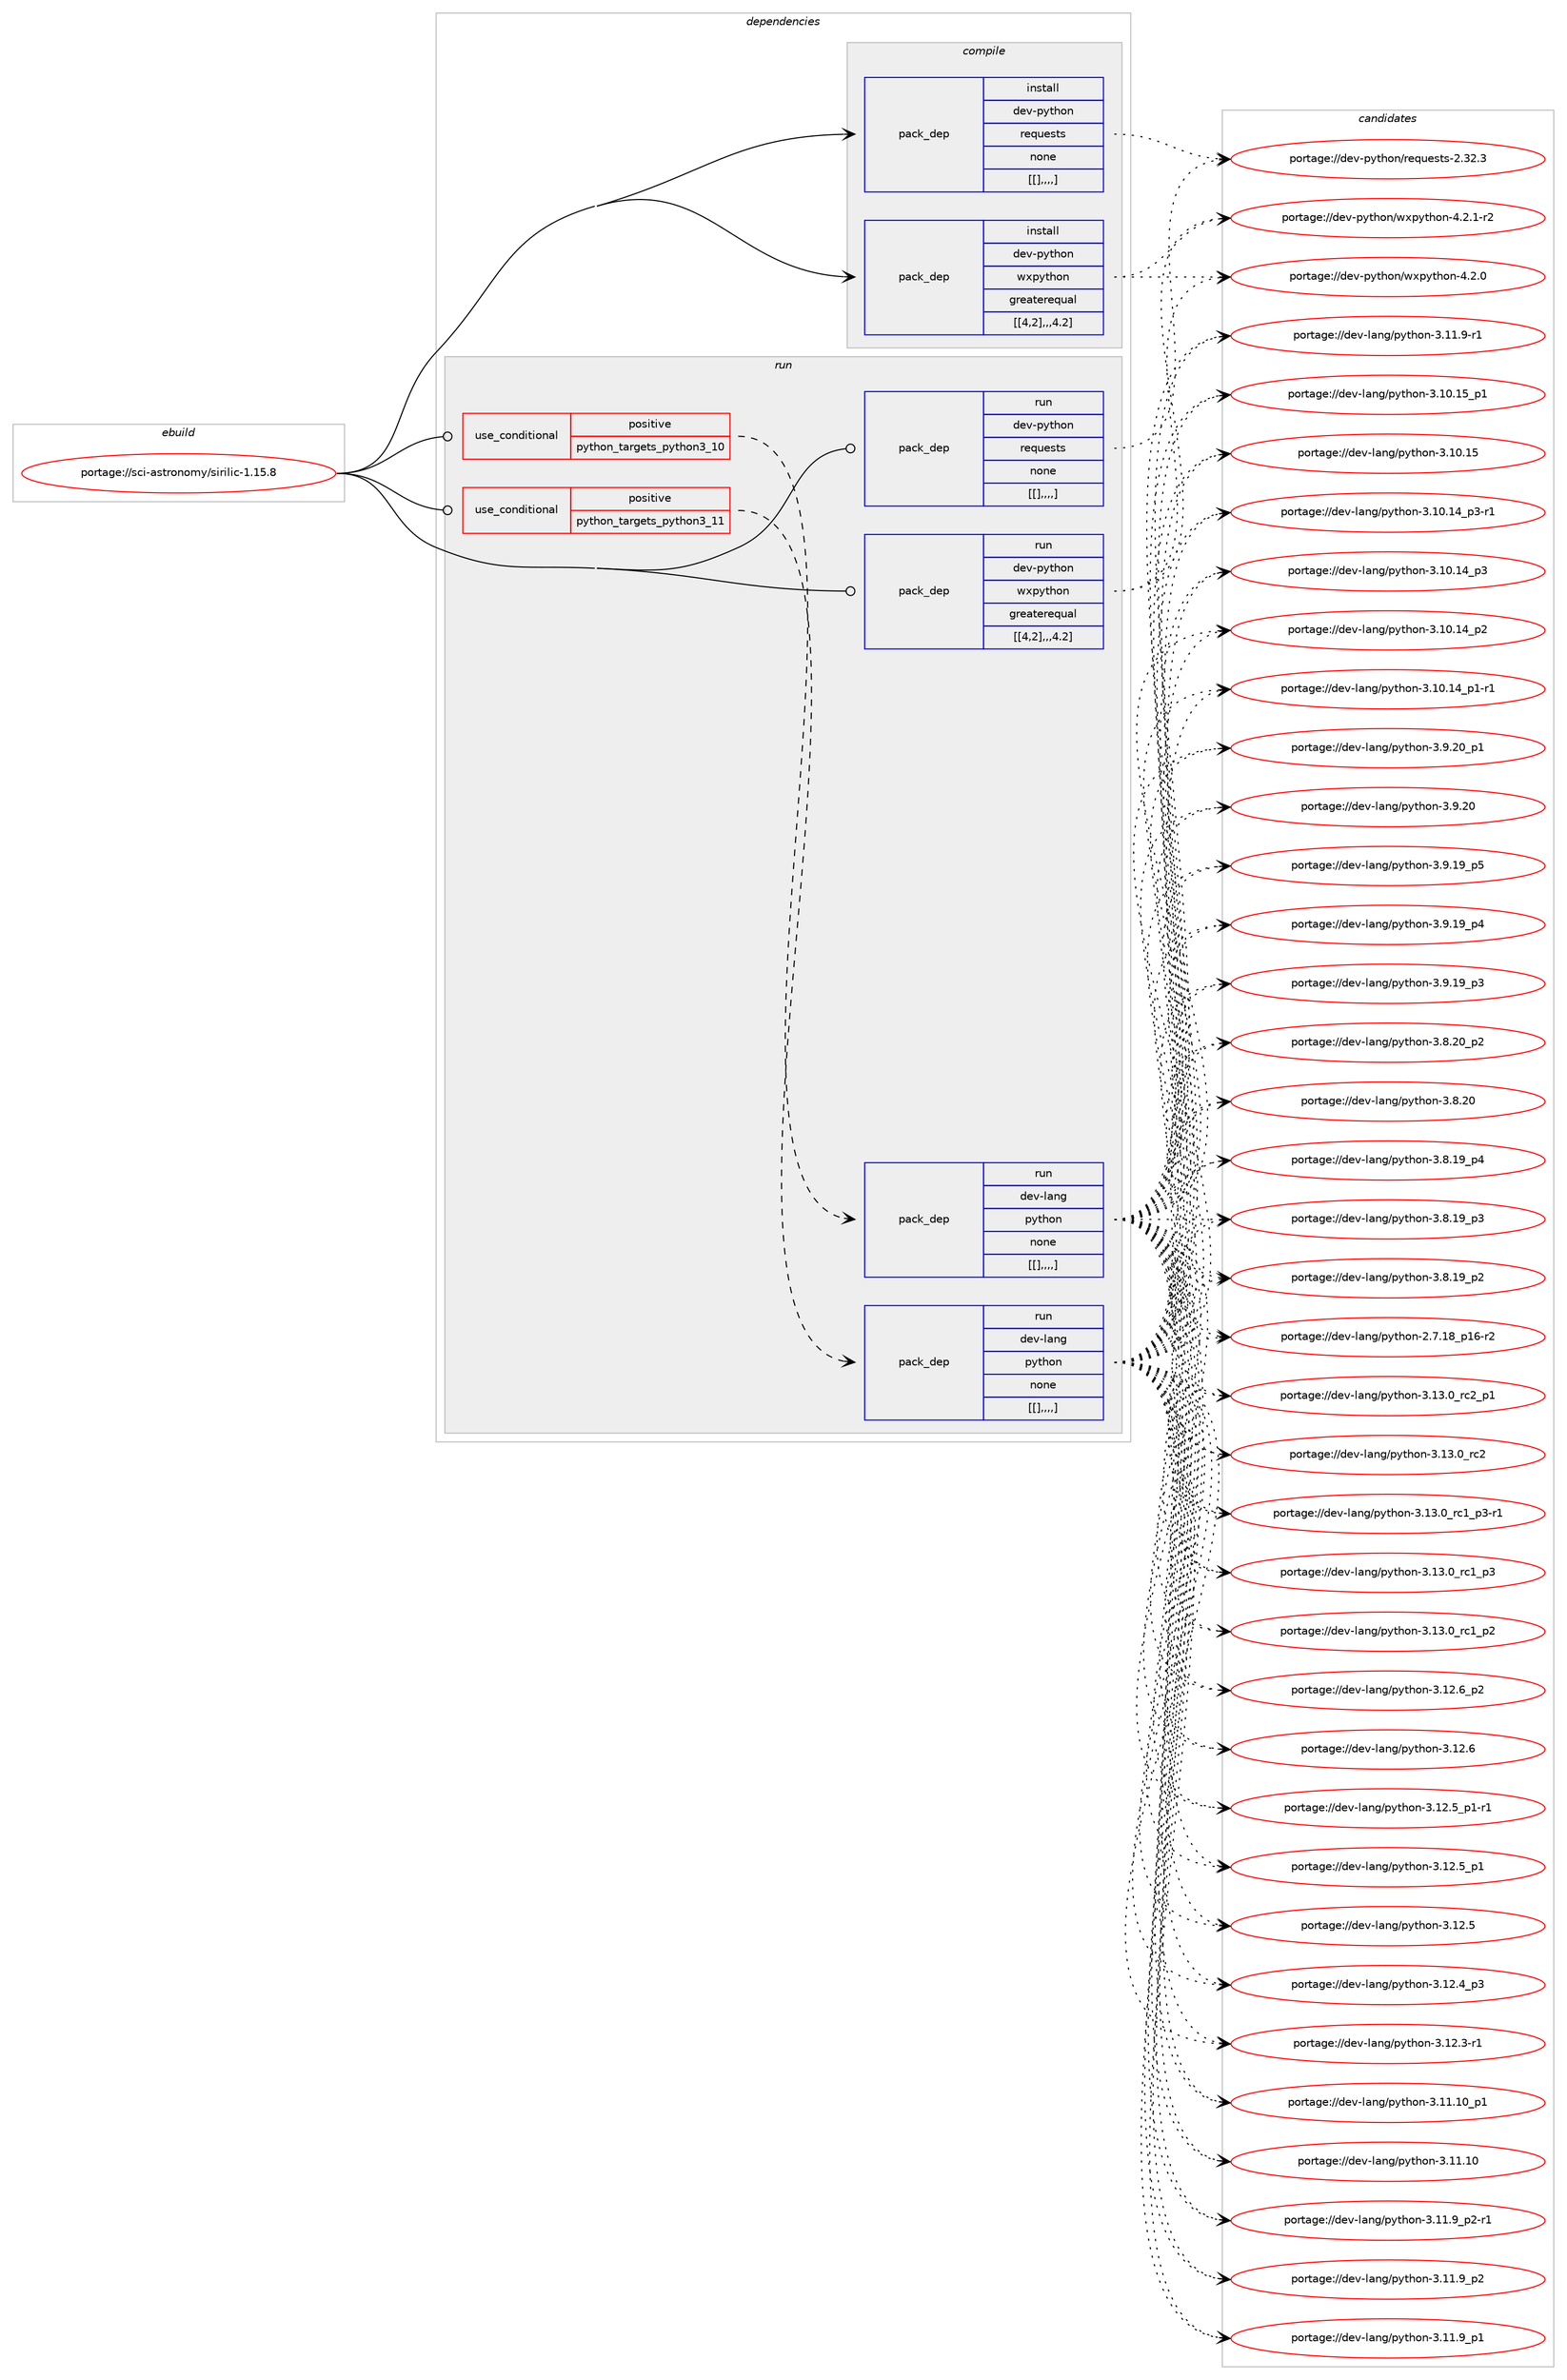 digraph prolog {

# *************
# Graph options
# *************

newrank=true;
concentrate=true;
compound=true;
graph [rankdir=LR,fontname=Helvetica,fontsize=10,ranksep=1.5];#, ranksep=2.5, nodesep=0.2];
edge  [arrowhead=vee];
node  [fontname=Helvetica,fontsize=10];

# **********
# The ebuild
# **********

subgraph cluster_leftcol {
color=gray;
label=<<i>ebuild</i>>;
id [label="portage://sci-astronomy/sirilic-1.15.8", color=red, width=4, href="../sci-astronomy/sirilic-1.15.8.svg"];
}

# ****************
# The dependencies
# ****************

subgraph cluster_midcol {
color=gray;
label=<<i>dependencies</i>>;
subgraph cluster_compile {
fillcolor="#eeeeee";
style=filled;
label=<<i>compile</i>>;
subgraph pack291254 {
dependency401323 [label=<<TABLE BORDER="0" CELLBORDER="1" CELLSPACING="0" CELLPADDING="4" WIDTH="220"><TR><TD ROWSPAN="6" CELLPADDING="30">pack_dep</TD></TR><TR><TD WIDTH="110">install</TD></TR><TR><TD>dev-python</TD></TR><TR><TD>requests</TD></TR><TR><TD>none</TD></TR><TR><TD>[[],,,,]</TD></TR></TABLE>>, shape=none, color=blue];
}
id:e -> dependency401323:w [weight=20,style="solid",arrowhead="vee"];
subgraph pack291255 {
dependency401324 [label=<<TABLE BORDER="0" CELLBORDER="1" CELLSPACING="0" CELLPADDING="4" WIDTH="220"><TR><TD ROWSPAN="6" CELLPADDING="30">pack_dep</TD></TR><TR><TD WIDTH="110">install</TD></TR><TR><TD>dev-python</TD></TR><TR><TD>wxpython</TD></TR><TR><TD>greaterequal</TD></TR><TR><TD>[[4,2],,,4.2]</TD></TR></TABLE>>, shape=none, color=blue];
}
id:e -> dependency401324:w [weight=20,style="solid",arrowhead="vee"];
}
subgraph cluster_compileandrun {
fillcolor="#eeeeee";
style=filled;
label=<<i>compile and run</i>>;
}
subgraph cluster_run {
fillcolor="#eeeeee";
style=filled;
label=<<i>run</i>>;
subgraph cond107229 {
dependency401325 [label=<<TABLE BORDER="0" CELLBORDER="1" CELLSPACING="0" CELLPADDING="4"><TR><TD ROWSPAN="3" CELLPADDING="10">use_conditional</TD></TR><TR><TD>positive</TD></TR><TR><TD>python_targets_python3_10</TD></TR></TABLE>>, shape=none, color=red];
subgraph pack291256 {
dependency401326 [label=<<TABLE BORDER="0" CELLBORDER="1" CELLSPACING="0" CELLPADDING="4" WIDTH="220"><TR><TD ROWSPAN="6" CELLPADDING="30">pack_dep</TD></TR><TR><TD WIDTH="110">run</TD></TR><TR><TD>dev-lang</TD></TR><TR><TD>python</TD></TR><TR><TD>none</TD></TR><TR><TD>[[],,,,]</TD></TR></TABLE>>, shape=none, color=blue];
}
dependency401325:e -> dependency401326:w [weight=20,style="dashed",arrowhead="vee"];
}
id:e -> dependency401325:w [weight=20,style="solid",arrowhead="odot"];
subgraph cond107230 {
dependency401327 [label=<<TABLE BORDER="0" CELLBORDER="1" CELLSPACING="0" CELLPADDING="4"><TR><TD ROWSPAN="3" CELLPADDING="10">use_conditional</TD></TR><TR><TD>positive</TD></TR><TR><TD>python_targets_python3_11</TD></TR></TABLE>>, shape=none, color=red];
subgraph pack291257 {
dependency401328 [label=<<TABLE BORDER="0" CELLBORDER="1" CELLSPACING="0" CELLPADDING="4" WIDTH="220"><TR><TD ROWSPAN="6" CELLPADDING="30">pack_dep</TD></TR><TR><TD WIDTH="110">run</TD></TR><TR><TD>dev-lang</TD></TR><TR><TD>python</TD></TR><TR><TD>none</TD></TR><TR><TD>[[],,,,]</TD></TR></TABLE>>, shape=none, color=blue];
}
dependency401327:e -> dependency401328:w [weight=20,style="dashed",arrowhead="vee"];
}
id:e -> dependency401327:w [weight=20,style="solid",arrowhead="odot"];
subgraph pack291258 {
dependency401329 [label=<<TABLE BORDER="0" CELLBORDER="1" CELLSPACING="0" CELLPADDING="4" WIDTH="220"><TR><TD ROWSPAN="6" CELLPADDING="30">pack_dep</TD></TR><TR><TD WIDTH="110">run</TD></TR><TR><TD>dev-python</TD></TR><TR><TD>requests</TD></TR><TR><TD>none</TD></TR><TR><TD>[[],,,,]</TD></TR></TABLE>>, shape=none, color=blue];
}
id:e -> dependency401329:w [weight=20,style="solid",arrowhead="odot"];
subgraph pack291259 {
dependency401330 [label=<<TABLE BORDER="0" CELLBORDER="1" CELLSPACING="0" CELLPADDING="4" WIDTH="220"><TR><TD ROWSPAN="6" CELLPADDING="30">pack_dep</TD></TR><TR><TD WIDTH="110">run</TD></TR><TR><TD>dev-python</TD></TR><TR><TD>wxpython</TD></TR><TR><TD>greaterequal</TD></TR><TR><TD>[[4,2],,,4.2]</TD></TR></TABLE>>, shape=none, color=blue];
}
id:e -> dependency401330:w [weight=20,style="solid",arrowhead="odot"];
}
}

# **************
# The candidates
# **************

subgraph cluster_choices {
rank=same;
color=gray;
label=<<i>candidates</i>>;

subgraph choice291254 {
color=black;
nodesep=1;
choice100101118451121211161041111104711410111311710111511611545504651504651 [label="portage://dev-python/requests-2.32.3", color=red, width=4,href="../dev-python/requests-2.32.3.svg"];
dependency401323:e -> choice100101118451121211161041111104711410111311710111511611545504651504651:w [style=dotted,weight="100"];
}
subgraph choice291255 {
color=black;
nodesep=1;
choice10010111845112121116104111110471191201121211161041111104552465046494511450 [label="portage://dev-python/wxpython-4.2.1-r2", color=red, width=4,href="../dev-python/wxpython-4.2.1-r2.svg"];
choice1001011184511212111610411111047119120112121116104111110455246504648 [label="portage://dev-python/wxpython-4.2.0", color=red, width=4,href="../dev-python/wxpython-4.2.0.svg"];
dependency401324:e -> choice10010111845112121116104111110471191201121211161041111104552465046494511450:w [style=dotted,weight="100"];
dependency401324:e -> choice1001011184511212111610411111047119120112121116104111110455246504648:w [style=dotted,weight="100"];
}
subgraph choice291256 {
color=black;
nodesep=1;
choice100101118451089711010347112121116104111110455146495146489511499509511249 [label="portage://dev-lang/python-3.13.0_rc2_p1", color=red, width=4,href="../dev-lang/python-3.13.0_rc2_p1.svg"];
choice10010111845108971101034711212111610411111045514649514648951149950 [label="portage://dev-lang/python-3.13.0_rc2", color=red, width=4,href="../dev-lang/python-3.13.0_rc2.svg"];
choice1001011184510897110103471121211161041111104551464951464895114994995112514511449 [label="portage://dev-lang/python-3.13.0_rc1_p3-r1", color=red, width=4,href="../dev-lang/python-3.13.0_rc1_p3-r1.svg"];
choice100101118451089711010347112121116104111110455146495146489511499499511251 [label="portage://dev-lang/python-3.13.0_rc1_p3", color=red, width=4,href="../dev-lang/python-3.13.0_rc1_p3.svg"];
choice100101118451089711010347112121116104111110455146495146489511499499511250 [label="portage://dev-lang/python-3.13.0_rc1_p2", color=red, width=4,href="../dev-lang/python-3.13.0_rc1_p2.svg"];
choice100101118451089711010347112121116104111110455146495046549511250 [label="portage://dev-lang/python-3.12.6_p2", color=red, width=4,href="../dev-lang/python-3.12.6_p2.svg"];
choice10010111845108971101034711212111610411111045514649504654 [label="portage://dev-lang/python-3.12.6", color=red, width=4,href="../dev-lang/python-3.12.6.svg"];
choice1001011184510897110103471121211161041111104551464950465395112494511449 [label="portage://dev-lang/python-3.12.5_p1-r1", color=red, width=4,href="../dev-lang/python-3.12.5_p1-r1.svg"];
choice100101118451089711010347112121116104111110455146495046539511249 [label="portage://dev-lang/python-3.12.5_p1", color=red, width=4,href="../dev-lang/python-3.12.5_p1.svg"];
choice10010111845108971101034711212111610411111045514649504653 [label="portage://dev-lang/python-3.12.5", color=red, width=4,href="../dev-lang/python-3.12.5.svg"];
choice100101118451089711010347112121116104111110455146495046529511251 [label="portage://dev-lang/python-3.12.4_p3", color=red, width=4,href="../dev-lang/python-3.12.4_p3.svg"];
choice100101118451089711010347112121116104111110455146495046514511449 [label="portage://dev-lang/python-3.12.3-r1", color=red, width=4,href="../dev-lang/python-3.12.3-r1.svg"];
choice10010111845108971101034711212111610411111045514649494649489511249 [label="portage://dev-lang/python-3.11.10_p1", color=red, width=4,href="../dev-lang/python-3.11.10_p1.svg"];
choice1001011184510897110103471121211161041111104551464949464948 [label="portage://dev-lang/python-3.11.10", color=red, width=4,href="../dev-lang/python-3.11.10.svg"];
choice1001011184510897110103471121211161041111104551464949465795112504511449 [label="portage://dev-lang/python-3.11.9_p2-r1", color=red, width=4,href="../dev-lang/python-3.11.9_p2-r1.svg"];
choice100101118451089711010347112121116104111110455146494946579511250 [label="portage://dev-lang/python-3.11.9_p2", color=red, width=4,href="../dev-lang/python-3.11.9_p2.svg"];
choice100101118451089711010347112121116104111110455146494946579511249 [label="portage://dev-lang/python-3.11.9_p1", color=red, width=4,href="../dev-lang/python-3.11.9_p1.svg"];
choice100101118451089711010347112121116104111110455146494946574511449 [label="portage://dev-lang/python-3.11.9-r1", color=red, width=4,href="../dev-lang/python-3.11.9-r1.svg"];
choice10010111845108971101034711212111610411111045514649484649539511249 [label="portage://dev-lang/python-3.10.15_p1", color=red, width=4,href="../dev-lang/python-3.10.15_p1.svg"];
choice1001011184510897110103471121211161041111104551464948464953 [label="portage://dev-lang/python-3.10.15", color=red, width=4,href="../dev-lang/python-3.10.15.svg"];
choice100101118451089711010347112121116104111110455146494846495295112514511449 [label="portage://dev-lang/python-3.10.14_p3-r1", color=red, width=4,href="../dev-lang/python-3.10.14_p3-r1.svg"];
choice10010111845108971101034711212111610411111045514649484649529511251 [label="portage://dev-lang/python-3.10.14_p3", color=red, width=4,href="../dev-lang/python-3.10.14_p3.svg"];
choice10010111845108971101034711212111610411111045514649484649529511250 [label="portage://dev-lang/python-3.10.14_p2", color=red, width=4,href="../dev-lang/python-3.10.14_p2.svg"];
choice100101118451089711010347112121116104111110455146494846495295112494511449 [label="portage://dev-lang/python-3.10.14_p1-r1", color=red, width=4,href="../dev-lang/python-3.10.14_p1-r1.svg"];
choice100101118451089711010347112121116104111110455146574650489511249 [label="portage://dev-lang/python-3.9.20_p1", color=red, width=4,href="../dev-lang/python-3.9.20_p1.svg"];
choice10010111845108971101034711212111610411111045514657465048 [label="portage://dev-lang/python-3.9.20", color=red, width=4,href="../dev-lang/python-3.9.20.svg"];
choice100101118451089711010347112121116104111110455146574649579511253 [label="portage://dev-lang/python-3.9.19_p5", color=red, width=4,href="../dev-lang/python-3.9.19_p5.svg"];
choice100101118451089711010347112121116104111110455146574649579511252 [label="portage://dev-lang/python-3.9.19_p4", color=red, width=4,href="../dev-lang/python-3.9.19_p4.svg"];
choice100101118451089711010347112121116104111110455146574649579511251 [label="portage://dev-lang/python-3.9.19_p3", color=red, width=4,href="../dev-lang/python-3.9.19_p3.svg"];
choice100101118451089711010347112121116104111110455146564650489511250 [label="portage://dev-lang/python-3.8.20_p2", color=red, width=4,href="../dev-lang/python-3.8.20_p2.svg"];
choice10010111845108971101034711212111610411111045514656465048 [label="portage://dev-lang/python-3.8.20", color=red, width=4,href="../dev-lang/python-3.8.20.svg"];
choice100101118451089711010347112121116104111110455146564649579511252 [label="portage://dev-lang/python-3.8.19_p4", color=red, width=4,href="../dev-lang/python-3.8.19_p4.svg"];
choice100101118451089711010347112121116104111110455146564649579511251 [label="portage://dev-lang/python-3.8.19_p3", color=red, width=4,href="../dev-lang/python-3.8.19_p3.svg"];
choice100101118451089711010347112121116104111110455146564649579511250 [label="portage://dev-lang/python-3.8.19_p2", color=red, width=4,href="../dev-lang/python-3.8.19_p2.svg"];
choice100101118451089711010347112121116104111110455046554649569511249544511450 [label="portage://dev-lang/python-2.7.18_p16-r2", color=red, width=4,href="../dev-lang/python-2.7.18_p16-r2.svg"];
dependency401326:e -> choice100101118451089711010347112121116104111110455146495146489511499509511249:w [style=dotted,weight="100"];
dependency401326:e -> choice10010111845108971101034711212111610411111045514649514648951149950:w [style=dotted,weight="100"];
dependency401326:e -> choice1001011184510897110103471121211161041111104551464951464895114994995112514511449:w [style=dotted,weight="100"];
dependency401326:e -> choice100101118451089711010347112121116104111110455146495146489511499499511251:w [style=dotted,weight="100"];
dependency401326:e -> choice100101118451089711010347112121116104111110455146495146489511499499511250:w [style=dotted,weight="100"];
dependency401326:e -> choice100101118451089711010347112121116104111110455146495046549511250:w [style=dotted,weight="100"];
dependency401326:e -> choice10010111845108971101034711212111610411111045514649504654:w [style=dotted,weight="100"];
dependency401326:e -> choice1001011184510897110103471121211161041111104551464950465395112494511449:w [style=dotted,weight="100"];
dependency401326:e -> choice100101118451089711010347112121116104111110455146495046539511249:w [style=dotted,weight="100"];
dependency401326:e -> choice10010111845108971101034711212111610411111045514649504653:w [style=dotted,weight="100"];
dependency401326:e -> choice100101118451089711010347112121116104111110455146495046529511251:w [style=dotted,weight="100"];
dependency401326:e -> choice100101118451089711010347112121116104111110455146495046514511449:w [style=dotted,weight="100"];
dependency401326:e -> choice10010111845108971101034711212111610411111045514649494649489511249:w [style=dotted,weight="100"];
dependency401326:e -> choice1001011184510897110103471121211161041111104551464949464948:w [style=dotted,weight="100"];
dependency401326:e -> choice1001011184510897110103471121211161041111104551464949465795112504511449:w [style=dotted,weight="100"];
dependency401326:e -> choice100101118451089711010347112121116104111110455146494946579511250:w [style=dotted,weight="100"];
dependency401326:e -> choice100101118451089711010347112121116104111110455146494946579511249:w [style=dotted,weight="100"];
dependency401326:e -> choice100101118451089711010347112121116104111110455146494946574511449:w [style=dotted,weight="100"];
dependency401326:e -> choice10010111845108971101034711212111610411111045514649484649539511249:w [style=dotted,weight="100"];
dependency401326:e -> choice1001011184510897110103471121211161041111104551464948464953:w [style=dotted,weight="100"];
dependency401326:e -> choice100101118451089711010347112121116104111110455146494846495295112514511449:w [style=dotted,weight="100"];
dependency401326:e -> choice10010111845108971101034711212111610411111045514649484649529511251:w [style=dotted,weight="100"];
dependency401326:e -> choice10010111845108971101034711212111610411111045514649484649529511250:w [style=dotted,weight="100"];
dependency401326:e -> choice100101118451089711010347112121116104111110455146494846495295112494511449:w [style=dotted,weight="100"];
dependency401326:e -> choice100101118451089711010347112121116104111110455146574650489511249:w [style=dotted,weight="100"];
dependency401326:e -> choice10010111845108971101034711212111610411111045514657465048:w [style=dotted,weight="100"];
dependency401326:e -> choice100101118451089711010347112121116104111110455146574649579511253:w [style=dotted,weight="100"];
dependency401326:e -> choice100101118451089711010347112121116104111110455146574649579511252:w [style=dotted,weight="100"];
dependency401326:e -> choice100101118451089711010347112121116104111110455146574649579511251:w [style=dotted,weight="100"];
dependency401326:e -> choice100101118451089711010347112121116104111110455146564650489511250:w [style=dotted,weight="100"];
dependency401326:e -> choice10010111845108971101034711212111610411111045514656465048:w [style=dotted,weight="100"];
dependency401326:e -> choice100101118451089711010347112121116104111110455146564649579511252:w [style=dotted,weight="100"];
dependency401326:e -> choice100101118451089711010347112121116104111110455146564649579511251:w [style=dotted,weight="100"];
dependency401326:e -> choice100101118451089711010347112121116104111110455146564649579511250:w [style=dotted,weight="100"];
dependency401326:e -> choice100101118451089711010347112121116104111110455046554649569511249544511450:w [style=dotted,weight="100"];
}
subgraph choice291257 {
color=black;
nodesep=1;
choice100101118451089711010347112121116104111110455146495146489511499509511249 [label="portage://dev-lang/python-3.13.0_rc2_p1", color=red, width=4,href="../dev-lang/python-3.13.0_rc2_p1.svg"];
choice10010111845108971101034711212111610411111045514649514648951149950 [label="portage://dev-lang/python-3.13.0_rc2", color=red, width=4,href="../dev-lang/python-3.13.0_rc2.svg"];
choice1001011184510897110103471121211161041111104551464951464895114994995112514511449 [label="portage://dev-lang/python-3.13.0_rc1_p3-r1", color=red, width=4,href="../dev-lang/python-3.13.0_rc1_p3-r1.svg"];
choice100101118451089711010347112121116104111110455146495146489511499499511251 [label="portage://dev-lang/python-3.13.0_rc1_p3", color=red, width=4,href="../dev-lang/python-3.13.0_rc1_p3.svg"];
choice100101118451089711010347112121116104111110455146495146489511499499511250 [label="portage://dev-lang/python-3.13.0_rc1_p2", color=red, width=4,href="../dev-lang/python-3.13.0_rc1_p2.svg"];
choice100101118451089711010347112121116104111110455146495046549511250 [label="portage://dev-lang/python-3.12.6_p2", color=red, width=4,href="../dev-lang/python-3.12.6_p2.svg"];
choice10010111845108971101034711212111610411111045514649504654 [label="portage://dev-lang/python-3.12.6", color=red, width=4,href="../dev-lang/python-3.12.6.svg"];
choice1001011184510897110103471121211161041111104551464950465395112494511449 [label="portage://dev-lang/python-3.12.5_p1-r1", color=red, width=4,href="../dev-lang/python-3.12.5_p1-r1.svg"];
choice100101118451089711010347112121116104111110455146495046539511249 [label="portage://dev-lang/python-3.12.5_p1", color=red, width=4,href="../dev-lang/python-3.12.5_p1.svg"];
choice10010111845108971101034711212111610411111045514649504653 [label="portage://dev-lang/python-3.12.5", color=red, width=4,href="../dev-lang/python-3.12.5.svg"];
choice100101118451089711010347112121116104111110455146495046529511251 [label="portage://dev-lang/python-3.12.4_p3", color=red, width=4,href="../dev-lang/python-3.12.4_p3.svg"];
choice100101118451089711010347112121116104111110455146495046514511449 [label="portage://dev-lang/python-3.12.3-r1", color=red, width=4,href="../dev-lang/python-3.12.3-r1.svg"];
choice10010111845108971101034711212111610411111045514649494649489511249 [label="portage://dev-lang/python-3.11.10_p1", color=red, width=4,href="../dev-lang/python-3.11.10_p1.svg"];
choice1001011184510897110103471121211161041111104551464949464948 [label="portage://dev-lang/python-3.11.10", color=red, width=4,href="../dev-lang/python-3.11.10.svg"];
choice1001011184510897110103471121211161041111104551464949465795112504511449 [label="portage://dev-lang/python-3.11.9_p2-r1", color=red, width=4,href="../dev-lang/python-3.11.9_p2-r1.svg"];
choice100101118451089711010347112121116104111110455146494946579511250 [label="portage://dev-lang/python-3.11.9_p2", color=red, width=4,href="../dev-lang/python-3.11.9_p2.svg"];
choice100101118451089711010347112121116104111110455146494946579511249 [label="portage://dev-lang/python-3.11.9_p1", color=red, width=4,href="../dev-lang/python-3.11.9_p1.svg"];
choice100101118451089711010347112121116104111110455146494946574511449 [label="portage://dev-lang/python-3.11.9-r1", color=red, width=4,href="../dev-lang/python-3.11.9-r1.svg"];
choice10010111845108971101034711212111610411111045514649484649539511249 [label="portage://dev-lang/python-3.10.15_p1", color=red, width=4,href="../dev-lang/python-3.10.15_p1.svg"];
choice1001011184510897110103471121211161041111104551464948464953 [label="portage://dev-lang/python-3.10.15", color=red, width=4,href="../dev-lang/python-3.10.15.svg"];
choice100101118451089711010347112121116104111110455146494846495295112514511449 [label="portage://dev-lang/python-3.10.14_p3-r1", color=red, width=4,href="../dev-lang/python-3.10.14_p3-r1.svg"];
choice10010111845108971101034711212111610411111045514649484649529511251 [label="portage://dev-lang/python-3.10.14_p3", color=red, width=4,href="../dev-lang/python-3.10.14_p3.svg"];
choice10010111845108971101034711212111610411111045514649484649529511250 [label="portage://dev-lang/python-3.10.14_p2", color=red, width=4,href="../dev-lang/python-3.10.14_p2.svg"];
choice100101118451089711010347112121116104111110455146494846495295112494511449 [label="portage://dev-lang/python-3.10.14_p1-r1", color=red, width=4,href="../dev-lang/python-3.10.14_p1-r1.svg"];
choice100101118451089711010347112121116104111110455146574650489511249 [label="portage://dev-lang/python-3.9.20_p1", color=red, width=4,href="../dev-lang/python-3.9.20_p1.svg"];
choice10010111845108971101034711212111610411111045514657465048 [label="portage://dev-lang/python-3.9.20", color=red, width=4,href="../dev-lang/python-3.9.20.svg"];
choice100101118451089711010347112121116104111110455146574649579511253 [label="portage://dev-lang/python-3.9.19_p5", color=red, width=4,href="../dev-lang/python-3.9.19_p5.svg"];
choice100101118451089711010347112121116104111110455146574649579511252 [label="portage://dev-lang/python-3.9.19_p4", color=red, width=4,href="../dev-lang/python-3.9.19_p4.svg"];
choice100101118451089711010347112121116104111110455146574649579511251 [label="portage://dev-lang/python-3.9.19_p3", color=red, width=4,href="../dev-lang/python-3.9.19_p3.svg"];
choice100101118451089711010347112121116104111110455146564650489511250 [label="portage://dev-lang/python-3.8.20_p2", color=red, width=4,href="../dev-lang/python-3.8.20_p2.svg"];
choice10010111845108971101034711212111610411111045514656465048 [label="portage://dev-lang/python-3.8.20", color=red, width=4,href="../dev-lang/python-3.8.20.svg"];
choice100101118451089711010347112121116104111110455146564649579511252 [label="portage://dev-lang/python-3.8.19_p4", color=red, width=4,href="../dev-lang/python-3.8.19_p4.svg"];
choice100101118451089711010347112121116104111110455146564649579511251 [label="portage://dev-lang/python-3.8.19_p3", color=red, width=4,href="../dev-lang/python-3.8.19_p3.svg"];
choice100101118451089711010347112121116104111110455146564649579511250 [label="portage://dev-lang/python-3.8.19_p2", color=red, width=4,href="../dev-lang/python-3.8.19_p2.svg"];
choice100101118451089711010347112121116104111110455046554649569511249544511450 [label="portage://dev-lang/python-2.7.18_p16-r2", color=red, width=4,href="../dev-lang/python-2.7.18_p16-r2.svg"];
dependency401328:e -> choice100101118451089711010347112121116104111110455146495146489511499509511249:w [style=dotted,weight="100"];
dependency401328:e -> choice10010111845108971101034711212111610411111045514649514648951149950:w [style=dotted,weight="100"];
dependency401328:e -> choice1001011184510897110103471121211161041111104551464951464895114994995112514511449:w [style=dotted,weight="100"];
dependency401328:e -> choice100101118451089711010347112121116104111110455146495146489511499499511251:w [style=dotted,weight="100"];
dependency401328:e -> choice100101118451089711010347112121116104111110455146495146489511499499511250:w [style=dotted,weight="100"];
dependency401328:e -> choice100101118451089711010347112121116104111110455146495046549511250:w [style=dotted,weight="100"];
dependency401328:e -> choice10010111845108971101034711212111610411111045514649504654:w [style=dotted,weight="100"];
dependency401328:e -> choice1001011184510897110103471121211161041111104551464950465395112494511449:w [style=dotted,weight="100"];
dependency401328:e -> choice100101118451089711010347112121116104111110455146495046539511249:w [style=dotted,weight="100"];
dependency401328:e -> choice10010111845108971101034711212111610411111045514649504653:w [style=dotted,weight="100"];
dependency401328:e -> choice100101118451089711010347112121116104111110455146495046529511251:w [style=dotted,weight="100"];
dependency401328:e -> choice100101118451089711010347112121116104111110455146495046514511449:w [style=dotted,weight="100"];
dependency401328:e -> choice10010111845108971101034711212111610411111045514649494649489511249:w [style=dotted,weight="100"];
dependency401328:e -> choice1001011184510897110103471121211161041111104551464949464948:w [style=dotted,weight="100"];
dependency401328:e -> choice1001011184510897110103471121211161041111104551464949465795112504511449:w [style=dotted,weight="100"];
dependency401328:e -> choice100101118451089711010347112121116104111110455146494946579511250:w [style=dotted,weight="100"];
dependency401328:e -> choice100101118451089711010347112121116104111110455146494946579511249:w [style=dotted,weight="100"];
dependency401328:e -> choice100101118451089711010347112121116104111110455146494946574511449:w [style=dotted,weight="100"];
dependency401328:e -> choice10010111845108971101034711212111610411111045514649484649539511249:w [style=dotted,weight="100"];
dependency401328:e -> choice1001011184510897110103471121211161041111104551464948464953:w [style=dotted,weight="100"];
dependency401328:e -> choice100101118451089711010347112121116104111110455146494846495295112514511449:w [style=dotted,weight="100"];
dependency401328:e -> choice10010111845108971101034711212111610411111045514649484649529511251:w [style=dotted,weight="100"];
dependency401328:e -> choice10010111845108971101034711212111610411111045514649484649529511250:w [style=dotted,weight="100"];
dependency401328:e -> choice100101118451089711010347112121116104111110455146494846495295112494511449:w [style=dotted,weight="100"];
dependency401328:e -> choice100101118451089711010347112121116104111110455146574650489511249:w [style=dotted,weight="100"];
dependency401328:e -> choice10010111845108971101034711212111610411111045514657465048:w [style=dotted,weight="100"];
dependency401328:e -> choice100101118451089711010347112121116104111110455146574649579511253:w [style=dotted,weight="100"];
dependency401328:e -> choice100101118451089711010347112121116104111110455146574649579511252:w [style=dotted,weight="100"];
dependency401328:e -> choice100101118451089711010347112121116104111110455146574649579511251:w [style=dotted,weight="100"];
dependency401328:e -> choice100101118451089711010347112121116104111110455146564650489511250:w [style=dotted,weight="100"];
dependency401328:e -> choice10010111845108971101034711212111610411111045514656465048:w [style=dotted,weight="100"];
dependency401328:e -> choice100101118451089711010347112121116104111110455146564649579511252:w [style=dotted,weight="100"];
dependency401328:e -> choice100101118451089711010347112121116104111110455146564649579511251:w [style=dotted,weight="100"];
dependency401328:e -> choice100101118451089711010347112121116104111110455146564649579511250:w [style=dotted,weight="100"];
dependency401328:e -> choice100101118451089711010347112121116104111110455046554649569511249544511450:w [style=dotted,weight="100"];
}
subgraph choice291258 {
color=black;
nodesep=1;
choice100101118451121211161041111104711410111311710111511611545504651504651 [label="portage://dev-python/requests-2.32.3", color=red, width=4,href="../dev-python/requests-2.32.3.svg"];
dependency401329:e -> choice100101118451121211161041111104711410111311710111511611545504651504651:w [style=dotted,weight="100"];
}
subgraph choice291259 {
color=black;
nodesep=1;
choice10010111845112121116104111110471191201121211161041111104552465046494511450 [label="portage://dev-python/wxpython-4.2.1-r2", color=red, width=4,href="../dev-python/wxpython-4.2.1-r2.svg"];
choice1001011184511212111610411111047119120112121116104111110455246504648 [label="portage://dev-python/wxpython-4.2.0", color=red, width=4,href="../dev-python/wxpython-4.2.0.svg"];
dependency401330:e -> choice10010111845112121116104111110471191201121211161041111104552465046494511450:w [style=dotted,weight="100"];
dependency401330:e -> choice1001011184511212111610411111047119120112121116104111110455246504648:w [style=dotted,weight="100"];
}
}

}
